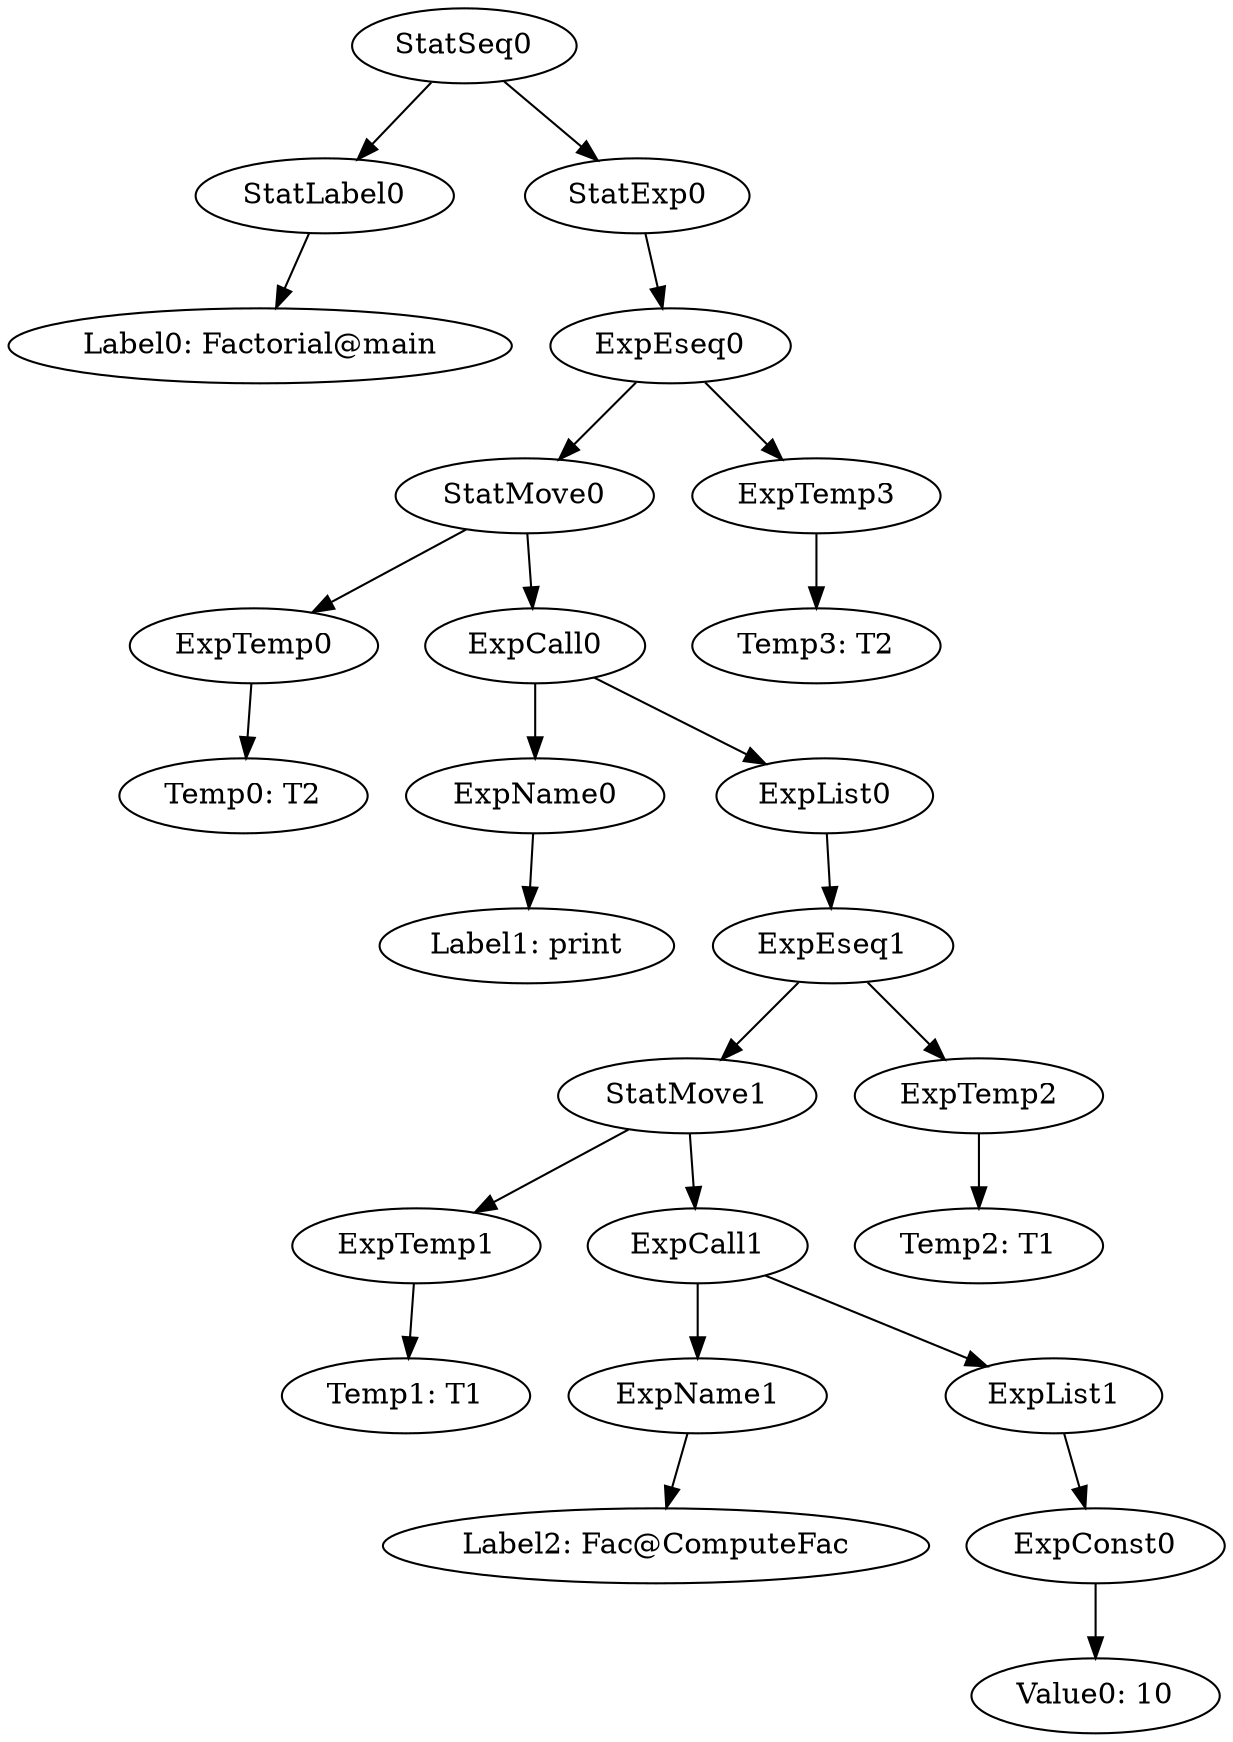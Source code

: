 digraph {
	ordering = out;
	ExpEseq0 -> StatMove0;
	ExpEseq0 -> ExpTemp3;
	ExpTemp2 -> "Temp2: T1";
	ExpEseq1 -> StatMove1;
	ExpEseq1 -> ExpTemp2;
	ExpConst0 -> "Value0: 10";
	StatMove0 -> ExpTemp0;
	StatMove0 -> ExpCall0;
	ExpList0 -> ExpEseq1;
	ExpCall1 -> ExpName1;
	ExpCall1 -> ExpList1;
	StatExp0 -> ExpEseq0;
	ExpTemp0 -> "Temp0: T2";
	ExpTemp3 -> "Temp3: T2";
	StatSeq0 -> StatLabel0;
	StatSeq0 -> StatExp0;
	StatLabel0 -> "Label0: Factorial@main";
	ExpName0 -> "Label1: print";
	ExpCall0 -> ExpName0;
	ExpCall0 -> ExpList0;
	ExpTemp1 -> "Temp1: T1";
	ExpList1 -> ExpConst0;
	StatMove1 -> ExpTemp1;
	StatMove1 -> ExpCall1;
	ExpName1 -> "Label2: Fac@ComputeFac";
}

